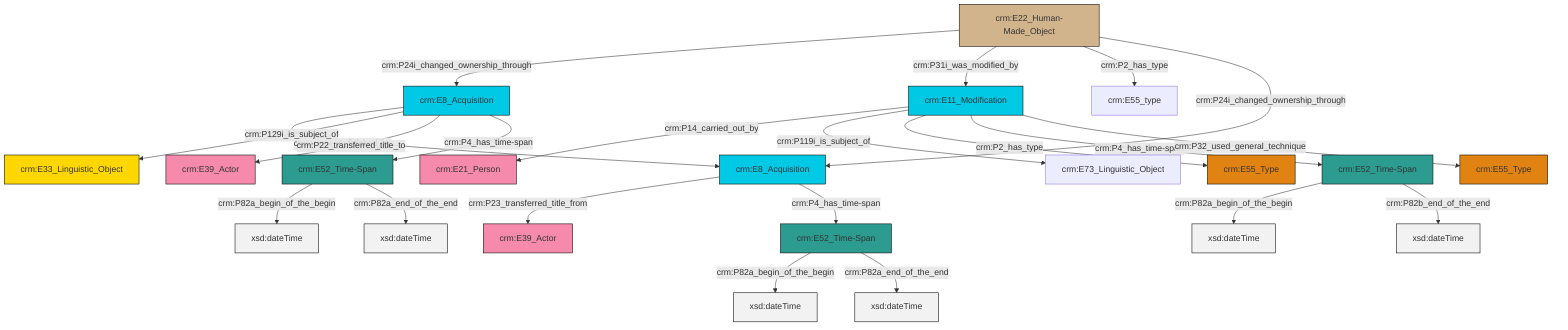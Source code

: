 graph TD
classDef Literal fill:#f2f2f2,stroke:#000000;
classDef CRM_Entity fill:#FFFFFF,stroke:#000000;
classDef Temporal_Entity fill:#00C9E6, stroke:#000000;
classDef Type fill:#E18312, stroke:#000000;
classDef Time-Span fill:#2C9C91, stroke:#000000;
classDef Appellation fill:#FFEB7F, stroke:#000000;
classDef Place fill:#008836, stroke:#000000;
classDef Persistent_Item fill:#B266B2, stroke:#000000;
classDef Conceptual_Object fill:#FFD700, stroke:#000000;
classDef Physical_Thing fill:#D2B48C, stroke:#000000;
classDef Actor fill:#f58aad, stroke:#000000;
classDef PC_Classes fill:#4ce600, stroke:#000000;
classDef Multi fill:#cccccc,stroke:#000000;

0["crm:E22_Human-Made_Object"]:::Physical_Thing -->|crm:P24i_changed_ownership_through| 1["crm:E8_Acquisition"]:::Temporal_Entity
1["crm:E8_Acquisition"]:::Temporal_Entity -->|crm:P115i_is_finished_by| 2["crm:E8_Acquisition"]:::Temporal_Entity
9["crm:E52_Time-Span"]:::Time-Span -->|crm:P82a_begin_of_the_begin| 10[xsd:dateTime]:::Literal
9["crm:E52_Time-Span"]:::Time-Span -->|crm:P82a_end_of_the_end| 11[xsd:dateTime]:::Literal
2["crm:E8_Acquisition"]:::Temporal_Entity -->|crm:P23_transferred_title_from| 14["crm:E39_Actor"]:::Actor
5["crm:E11_Modification"]:::Temporal_Entity -->|crm:P14_carried_out_by| 15["crm:E21_Person"]:::Actor
5["crm:E11_Modification"]:::Temporal_Entity -->|crm:P119i_is_subject_of| 16["crm:E73_Linguistic_Object"]:::Default
7["crm:E52_Time-Span"]:::Time-Span -->|crm:P82a_begin_of_the_begin| 22[xsd:dateTime]:::Literal
1["crm:E8_Acquisition"]:::Temporal_Entity -->|crm:P129i_is_subject_of| 25["crm:E33_Linguistic_Object"]:::Conceptual_Object
0["crm:E22_Human-Made_Object"]:::Physical_Thing -->|crm:P31i_was_modified_by| 5["crm:E11_Modification"]:::Temporal_Entity
2["crm:E8_Acquisition"]:::Temporal_Entity -->|crm:P4_has_time-span| 9["crm:E52_Time-Span"]:::Time-Span
27["crm:E52_Time-Span"]:::Time-Span -->|crm:P82a_begin_of_the_begin| 28[xsd:dateTime]:::Literal
27["crm:E52_Time-Span"]:::Time-Span -->|crm:P82a_end_of_the_end| 29[xsd:dateTime]:::Literal
5["crm:E11_Modification"]:::Temporal_Entity -->|crm:P2_has_type| 23["crm:E55_Type"]:::Type
7["crm:E52_Time-Span"]:::Time-Span -->|crm:P82b_end_of_the_end| 30[xsd:dateTime]:::Literal
5["crm:E11_Modification"]:::Temporal_Entity -->|crm:P4_has_time-span| 7["crm:E52_Time-Span"]:::Time-Span
0["crm:E22_Human-Made_Object"]:::Physical_Thing -->|crm:P2_has_type| 17["crm:E55_type"]:::Default
0["crm:E22_Human-Made_Object"]:::Physical_Thing -->|crm:P24i_changed_ownership_through| 2["crm:E8_Acquisition"]:::Temporal_Entity
5["crm:E11_Modification"]:::Temporal_Entity -->|crm:P32_used_general_technique| 3["crm:E55_Type"]:::Type
1["crm:E8_Acquisition"]:::Temporal_Entity -->|crm:P22_transferred_title_to| 19["crm:E39_Actor"]:::Actor
1["crm:E8_Acquisition"]:::Temporal_Entity -->|crm:P4_has_time-span| 27["crm:E52_Time-Span"]:::Time-Span